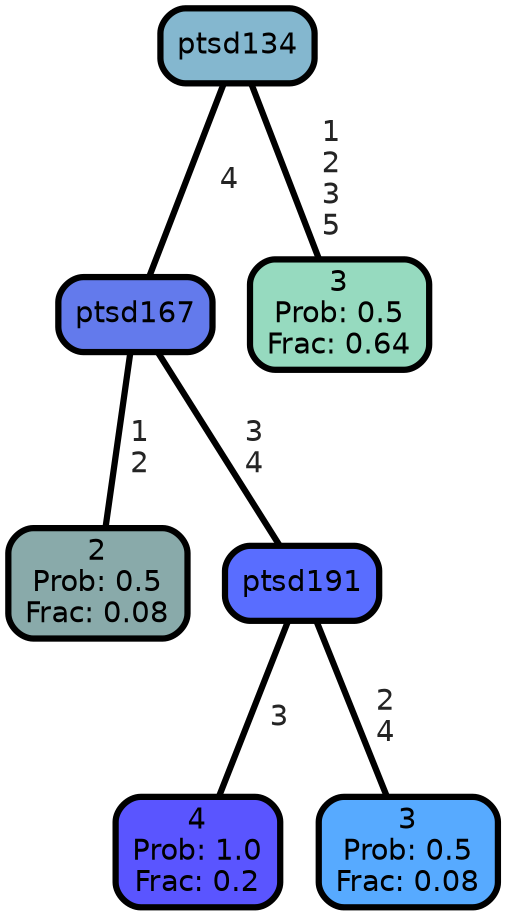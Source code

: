 graph Tree {
node [shape=box, style="filled, rounded",color="black",penwidth="3",fontcolor="black",                 fontname=helvetica] ;
graph [ranksep="0 equally", splines=straight,                 bgcolor=transparent, dpi=200] ;
edge [fontname=helvetica, fontweight=bold,fontcolor=grey14,color=black] ;
0 [label="2
Prob: 0.5
Frac: 0.08", fillcolor="#89aaaa"] ;
1 [label="ptsd167", fillcolor="#637aec"] ;
2 [label="4
Prob: 1.0
Frac: 0.2", fillcolor="#5a55ff"] ;
3 [label="ptsd191", fillcolor="#596dff"] ;
4 [label="3
Prob: 0.5
Frac: 0.08", fillcolor="#57aaff"] ;
5 [label="ptsd134", fillcolor="#84b7cf"] ;
6 [label="3
Prob: 0.5
Frac: 0.64", fillcolor="#96dabf"] ;
1 -- 0 [label=" 1\n 2",penwidth=3] ;
1 -- 3 [label=" 3\n 4",penwidth=3] ;
3 -- 2 [label=" 3",penwidth=3] ;
3 -- 4 [label=" 2\n 4",penwidth=3] ;
5 -- 1 [label=" 4",penwidth=3] ;
5 -- 6 [label=" 1\n 2\n 3\n 5",penwidth=3] ;
{rank = same;}}